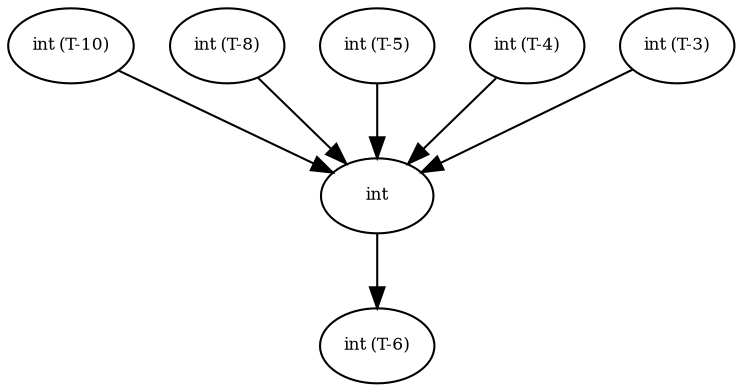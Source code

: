 digraph RGL__DirectedAdjacencyGraph {
    "int (T-10)" [
        fontsize = 8,
        label = "int (T-10)"
    ]

    int [
        fontsize = 8,
        label = int
    ]

    "int (T-6)" [
        fontsize = 8,
        label = "int (T-6)"
    ]

    "int (T-8)" [
        fontsize = 8,
        label = "int (T-8)"
    ]

    "int (T-5)" [
        fontsize = 8,
        label = "int (T-5)"
    ]

    "int (T-4)" [
        fontsize = 8,
        label = "int (T-4)"
    ]

    "int (T-3)" [
        fontsize = 8,
        label = "int (T-3)"
    ]

    "int (T-10)" -> int [
        fontsize = 8
    ]

    int -> "int (T-6)" [
        fontsize = 8
    ]

    "int (T-8)" -> int [
        fontsize = 8
    ]

    "int (T-5)" -> int [
        fontsize = 8
    ]

    "int (T-4)" -> int [
        fontsize = 8
    ]

    "int (T-3)" -> int [
        fontsize = 8
    ]
}
